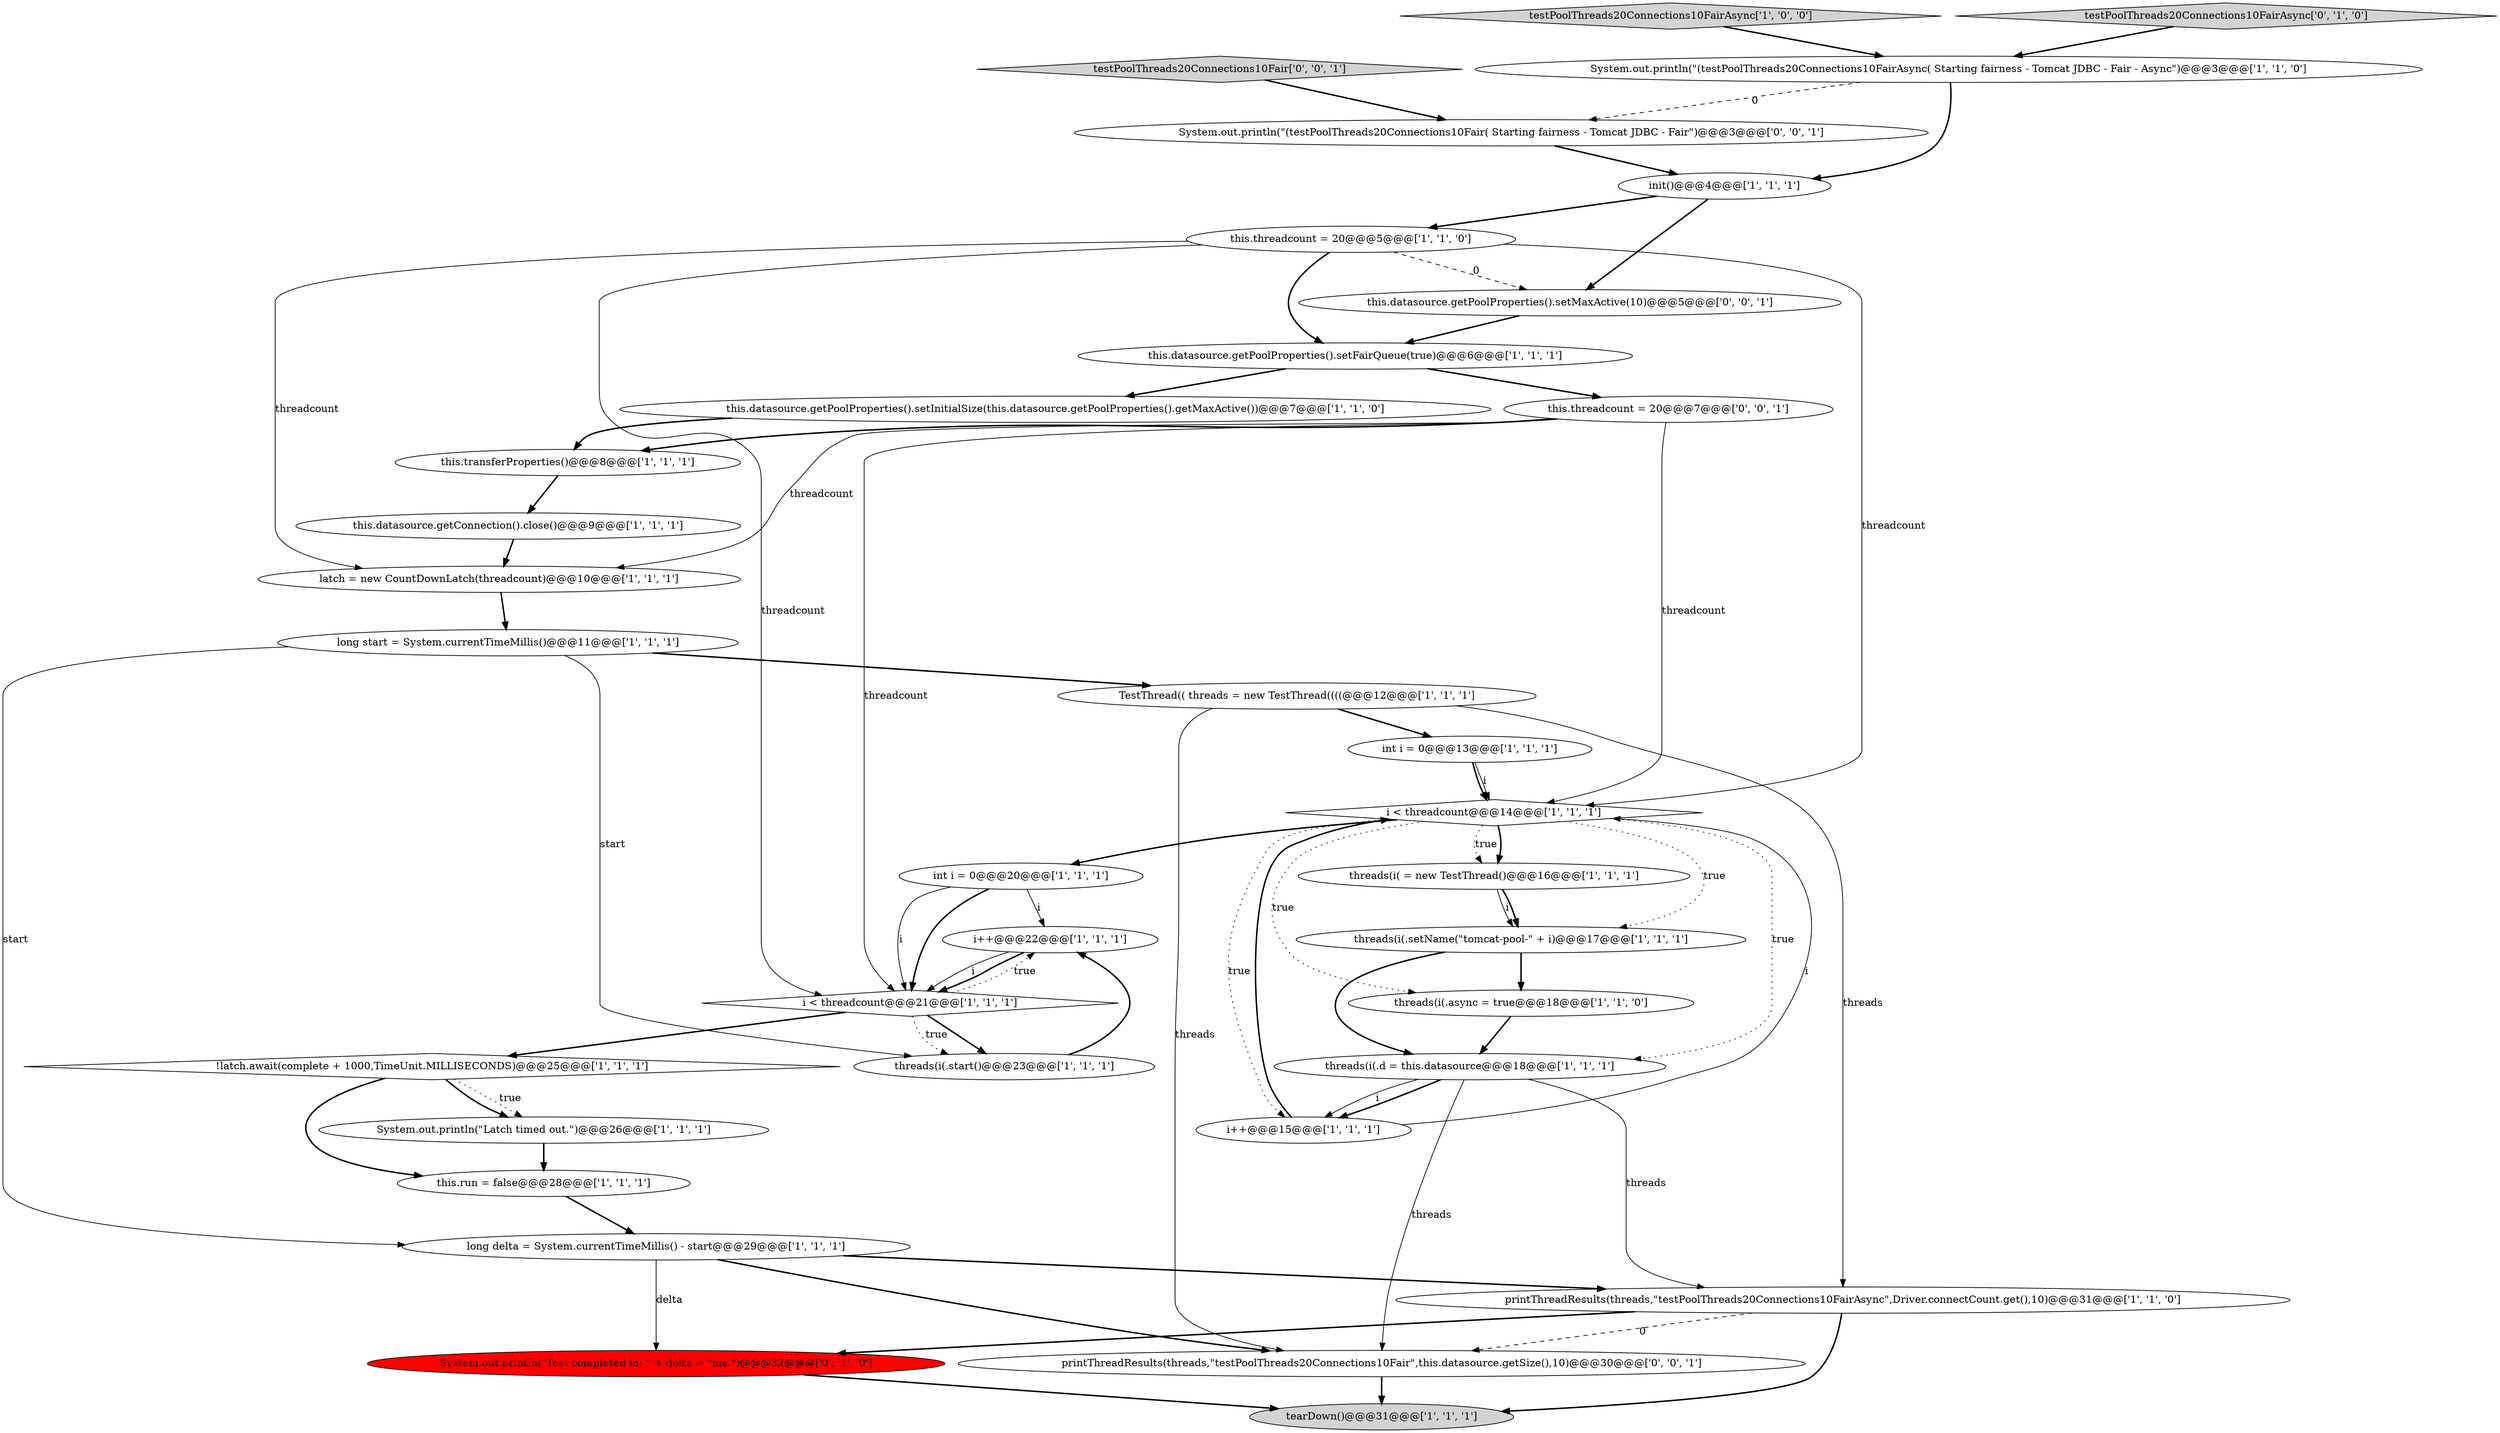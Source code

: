 digraph {
33 [style = filled, label = "this.threadcount = 20@@@7@@@['0', '0', '1']", fillcolor = white, shape = ellipse image = "AAA0AAABBB3BBB"];
29 [style = filled, label = "System.out.println(\"Test completed in: \" + delta + \"ms.\")@@@32@@@['0', '1', '0']", fillcolor = red, shape = ellipse image = "AAA1AAABBB2BBB"];
26 [style = filled, label = "i++@@@22@@@['1', '1', '1']", fillcolor = white, shape = ellipse image = "AAA0AAABBB1BBB"];
30 [style = filled, label = "System.out.println(\"(testPoolThreads20Connections10Fair( Starting fairness - Tomcat JDBC - Fair\")@@@3@@@['0', '0', '1']", fillcolor = white, shape = ellipse image = "AAA0AAABBB3BBB"];
22 [style = filled, label = "this.transferProperties()@@@8@@@['1', '1', '1']", fillcolor = white, shape = ellipse image = "AAA0AAABBB1BBB"];
6 [style = filled, label = "int i = 0@@@13@@@['1', '1', '1']", fillcolor = white, shape = ellipse image = "AAA0AAABBB1BBB"];
9 [style = filled, label = "threads(i(.d = this.datasource@@@18@@@['1', '1', '1']", fillcolor = white, shape = ellipse image = "AAA0AAABBB1BBB"];
12 [style = filled, label = "TestThread(( threads = new TestThread((((@@@12@@@['1', '1', '1']", fillcolor = white, shape = ellipse image = "AAA0AAABBB1BBB"];
21 [style = filled, label = "tearDown()@@@31@@@['1', '1', '1']", fillcolor = lightgray, shape = ellipse image = "AAA0AAABBB1BBB"];
34 [style = filled, label = "testPoolThreads20Connections10Fair['0', '0', '1']", fillcolor = lightgray, shape = diamond image = "AAA0AAABBB3BBB"];
7 [style = filled, label = "threads(i(.setName(\"tomcat-pool-\" + i)@@@17@@@['1', '1', '1']", fillcolor = white, shape = ellipse image = "AAA0AAABBB1BBB"];
5 [style = filled, label = "i++@@@15@@@['1', '1', '1']", fillcolor = white, shape = ellipse image = "AAA0AAABBB1BBB"];
24 [style = filled, label = "long delta = System.currentTimeMillis() - start@@@29@@@['1', '1', '1']", fillcolor = white, shape = ellipse image = "AAA0AAABBB1BBB"];
2 [style = filled, label = "i < threadcount@@@14@@@['1', '1', '1']", fillcolor = white, shape = diamond image = "AAA0AAABBB1BBB"];
11 [style = filled, label = "threads(i(.start()@@@23@@@['1', '1', '1']", fillcolor = white, shape = ellipse image = "AAA0AAABBB1BBB"];
17 [style = filled, label = "this.threadcount = 20@@@5@@@['1', '1', '0']", fillcolor = white, shape = ellipse image = "AAA0AAABBB1BBB"];
27 [style = filled, label = "testPoolThreads20Connections10FairAsync['1', '0', '0']", fillcolor = lightgray, shape = diamond image = "AAA0AAABBB1BBB"];
23 [style = filled, label = "i < threadcount@@@21@@@['1', '1', '1']", fillcolor = white, shape = diamond image = "AAA0AAABBB1BBB"];
18 [style = filled, label = "init()@@@4@@@['1', '1', '1']", fillcolor = white, shape = ellipse image = "AAA0AAABBB1BBB"];
1 [style = filled, label = "long start = System.currentTimeMillis()@@@11@@@['1', '1', '1']", fillcolor = white, shape = ellipse image = "AAA0AAABBB1BBB"];
10 [style = filled, label = "latch = new CountDownLatch(threadcount)@@@10@@@['1', '1', '1']", fillcolor = white, shape = ellipse image = "AAA0AAABBB1BBB"];
16 [style = filled, label = "this.run = false@@@28@@@['1', '1', '1']", fillcolor = white, shape = ellipse image = "AAA0AAABBB1BBB"];
31 [style = filled, label = "this.datasource.getPoolProperties().setMaxActive(10)@@@5@@@['0', '0', '1']", fillcolor = white, shape = ellipse image = "AAA0AAABBB3BBB"];
28 [style = filled, label = "testPoolThreads20Connections10FairAsync['0', '1', '0']", fillcolor = lightgray, shape = diamond image = "AAA0AAABBB2BBB"];
32 [style = filled, label = "printThreadResults(threads,\"testPoolThreads20Connections10Fair\",this.datasource.getSize(),10)@@@30@@@['0', '0', '1']", fillcolor = white, shape = ellipse image = "AAA0AAABBB3BBB"];
19 [style = filled, label = "threads(i(.async = true@@@18@@@['1', '1', '0']", fillcolor = white, shape = ellipse image = "AAA0AAABBB1BBB"];
13 [style = filled, label = "System.out.println(\"Latch timed out.\")@@@26@@@['1', '1', '1']", fillcolor = white, shape = ellipse image = "AAA0AAABBB1BBB"];
20 [style = filled, label = "this.datasource.getConnection().close()@@@9@@@['1', '1', '1']", fillcolor = white, shape = ellipse image = "AAA0AAABBB1BBB"];
3 [style = filled, label = "!latch.await(complete + 1000,TimeUnit.MILLISECONDS)@@@25@@@['1', '1', '1']", fillcolor = white, shape = diamond image = "AAA0AAABBB1BBB"];
4 [style = filled, label = "int i = 0@@@20@@@['1', '1', '1']", fillcolor = white, shape = ellipse image = "AAA0AAABBB1BBB"];
0 [style = filled, label = "this.datasource.getPoolProperties().setFairQueue(true)@@@6@@@['1', '1', '1']", fillcolor = white, shape = ellipse image = "AAA0AAABBB1BBB"];
25 [style = filled, label = "System.out.println(\"(testPoolThreads20Connections10FairAsync( Starting fairness - Tomcat JDBC - Fair - Async\")@@@3@@@['1', '1', '0']", fillcolor = white, shape = ellipse image = "AAA0AAABBB1BBB"];
8 [style = filled, label = "this.datasource.getPoolProperties().setInitialSize(this.datasource.getPoolProperties().getMaxActive())@@@7@@@['1', '1', '0']", fillcolor = white, shape = ellipse image = "AAA0AAABBB1BBB"];
15 [style = filled, label = "printThreadResults(threads,\"testPoolThreads20Connections10FairAsync\",Driver.connectCount.get(),10)@@@31@@@['1', '1', '0']", fillcolor = white, shape = ellipse image = "AAA0AAABBB1BBB"];
14 [style = filled, label = "threads(i( = new TestThread()@@@16@@@['1', '1', '1']", fillcolor = white, shape = ellipse image = "AAA0AAABBB1BBB"];
17->23 [style = solid, label="threadcount"];
18->31 [style = bold, label=""];
33->2 [style = solid, label="threadcount"];
32->21 [style = bold, label=""];
14->7 [style = solid, label="i"];
15->21 [style = bold, label=""];
9->5 [style = solid, label="i"];
17->10 [style = solid, label="threadcount"];
31->0 [style = bold, label=""];
16->24 [style = bold, label=""];
5->2 [style = solid, label="i"];
9->15 [style = solid, label="threads"];
24->32 [style = bold, label=""];
9->32 [style = solid, label="threads"];
25->18 [style = bold, label=""];
18->17 [style = bold, label=""];
15->32 [style = dashed, label="0"];
23->3 [style = bold, label=""];
24->29 [style = solid, label="delta"];
33->10 [style = solid, label="threadcount"];
3->16 [style = bold, label=""];
17->31 [style = dashed, label="0"];
12->6 [style = bold, label=""];
2->4 [style = bold, label=""];
30->18 [style = bold, label=""];
34->30 [style = bold, label=""];
13->16 [style = bold, label=""];
29->21 [style = bold, label=""];
1->11 [style = solid, label="start"];
8->22 [style = bold, label=""];
14->7 [style = bold, label=""];
20->10 [style = bold, label=""];
6->2 [style = bold, label=""];
17->2 [style = solid, label="threadcount"];
7->9 [style = bold, label=""];
1->24 [style = solid, label="start"];
5->2 [style = bold, label=""];
23->26 [style = dotted, label="true"];
6->2 [style = solid, label="i"];
17->0 [style = bold, label=""];
26->23 [style = solid, label="i"];
4->23 [style = solid, label="i"];
2->9 [style = dotted, label="true"];
0->33 [style = bold, label=""];
22->20 [style = bold, label=""];
19->9 [style = bold, label=""];
12->15 [style = solid, label="threads"];
33->23 [style = solid, label="threadcount"];
33->22 [style = bold, label=""];
25->30 [style = dashed, label="0"];
2->7 [style = dotted, label="true"];
26->23 [style = bold, label=""];
2->14 [style = bold, label=""];
0->8 [style = bold, label=""];
1->12 [style = bold, label=""];
9->5 [style = bold, label=""];
3->13 [style = bold, label=""];
28->25 [style = bold, label=""];
2->14 [style = dotted, label="true"];
4->26 [style = solid, label="i"];
23->11 [style = bold, label=""];
12->32 [style = solid, label="threads"];
2->5 [style = dotted, label="true"];
10->1 [style = bold, label=""];
7->19 [style = bold, label=""];
27->25 [style = bold, label=""];
15->29 [style = bold, label=""];
4->23 [style = bold, label=""];
3->13 [style = dotted, label="true"];
2->19 [style = dotted, label="true"];
11->26 [style = bold, label=""];
24->15 [style = bold, label=""];
23->11 [style = dotted, label="true"];
}
